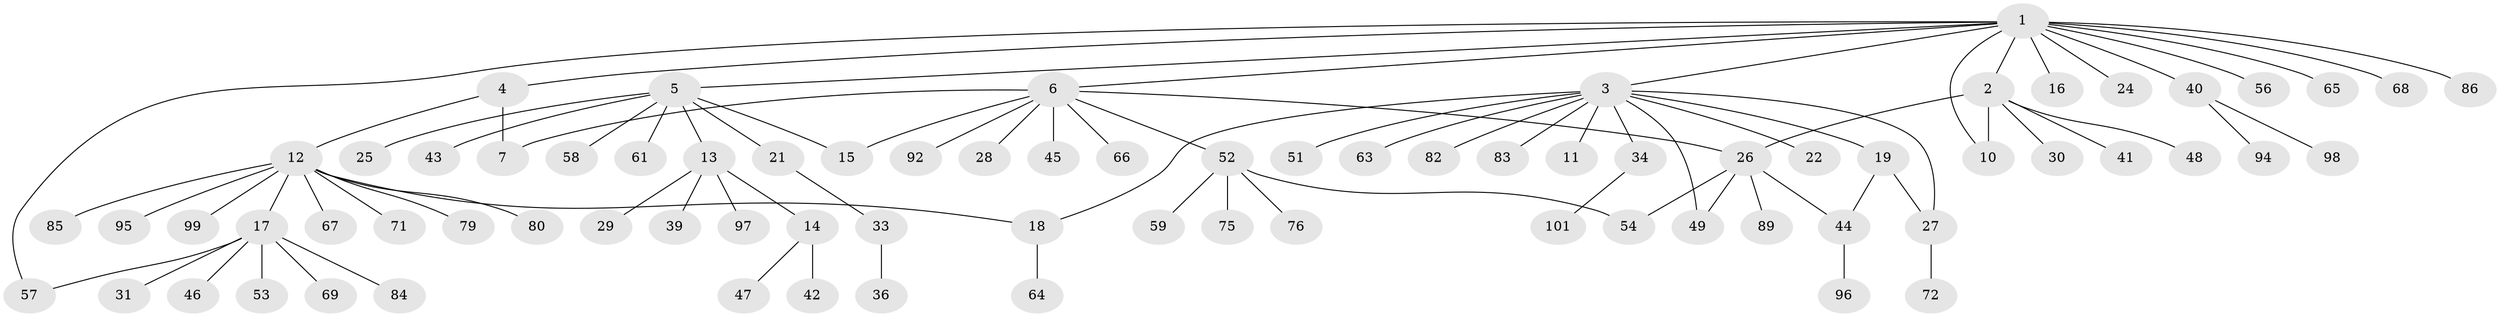 // original degree distribution, {13: 0.009900990099009901, 7: 0.019801980198019802, 8: 0.019801980198019802, 4: 0.019801980198019802, 9: 0.009900990099009901, 10: 0.009900990099009901, 2: 0.18811881188118812, 3: 0.07920792079207921, 6: 0.0297029702970297, 11: 0.009900990099009901, 1: 0.6039603960396039}
// Generated by graph-tools (version 1.1) at 2025/11/02/27/25 16:11:10]
// undirected, 77 vertices, 86 edges
graph export_dot {
graph [start="1"]
  node [color=gray90,style=filled];
  1 [super="+8"];
  2 [super="+88"];
  3 [super="+9"];
  4 [super="+70"];
  5 [super="+93"];
  6 [super="+60"];
  7 [super="+35"];
  10;
  11 [super="+23"];
  12 [super="+20"];
  13 [super="+62"];
  14 [super="+37"];
  15;
  16;
  17 [super="+90"];
  18 [super="+38"];
  19 [super="+91"];
  21;
  22;
  24;
  25;
  26 [super="+55"];
  27 [super="+50"];
  28;
  29;
  30 [super="+32"];
  31;
  33 [super="+74"];
  34;
  36;
  39;
  40;
  41;
  42;
  43 [super="+77"];
  44;
  45;
  46;
  47;
  48 [super="+87"];
  49;
  51;
  52 [super="+81"];
  53 [super="+73"];
  54;
  56;
  57;
  58;
  59;
  61;
  63;
  64 [super="+78"];
  65;
  66;
  67;
  68;
  69;
  71;
  72;
  75;
  76;
  79;
  80;
  82;
  83;
  84;
  85;
  86;
  89;
  92 [super="+100"];
  94;
  95;
  96;
  97;
  98;
  99;
  101;
  1 -- 2;
  1 -- 3;
  1 -- 4;
  1 -- 5;
  1 -- 6;
  1 -- 10;
  1 -- 16;
  1 -- 24;
  1 -- 40;
  1 -- 57;
  1 -- 65;
  1 -- 86;
  1 -- 56;
  1 -- 68;
  2 -- 10;
  2 -- 26;
  2 -- 30;
  2 -- 41;
  2 -- 48;
  3 -- 19;
  3 -- 22;
  3 -- 34;
  3 -- 49;
  3 -- 82;
  3 -- 27;
  3 -- 18;
  3 -- 83;
  3 -- 51;
  3 -- 11;
  3 -- 63;
  4 -- 7;
  4 -- 12;
  5 -- 13;
  5 -- 15;
  5 -- 21;
  5 -- 25;
  5 -- 43;
  5 -- 58;
  5 -- 61;
  6 -- 15;
  6 -- 26;
  6 -- 28;
  6 -- 45;
  6 -- 52;
  6 -- 66;
  6 -- 92;
  6 -- 7;
  12 -- 17;
  12 -- 67;
  12 -- 71;
  12 -- 79;
  12 -- 80;
  12 -- 85;
  12 -- 95;
  12 -- 99;
  12 -- 18;
  13 -- 14;
  13 -- 29;
  13 -- 39;
  13 -- 97;
  14 -- 47;
  14 -- 42;
  17 -- 31;
  17 -- 46;
  17 -- 53;
  17 -- 57;
  17 -- 69;
  17 -- 84;
  18 -- 64;
  19 -- 27;
  19 -- 44;
  21 -- 33;
  26 -- 44;
  26 -- 49;
  26 -- 54;
  26 -- 89;
  27 -- 72;
  33 -- 36;
  34 -- 101;
  40 -- 94;
  40 -- 98;
  44 -- 96;
  52 -- 54;
  52 -- 59;
  52 -- 75;
  52 -- 76;
}
